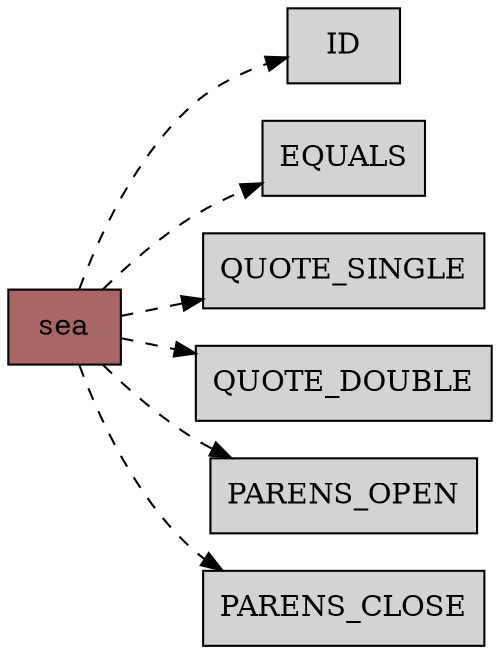 digraph G {
            graph [size="10,10"];      
            graph [dpi=800]; // 设置分辨率为300 DPI
            rankdir=LR; // 从左到右排列
            node [style=filled];
            node [shape=box]; // 节点形状为方框
            sea -> ID [style=dashed];
sea -> EQUALS [style=dashed];
sea -> QUOTE_SINGLE [style=dashed];
sea -> QUOTE_DOUBLE [style=dashed];
sea -> PARENS_OPEN [style=dashed];
sea -> PARENS_CLOSE [style=dashed];
sea [fillcolor="#aa6666"];
}
